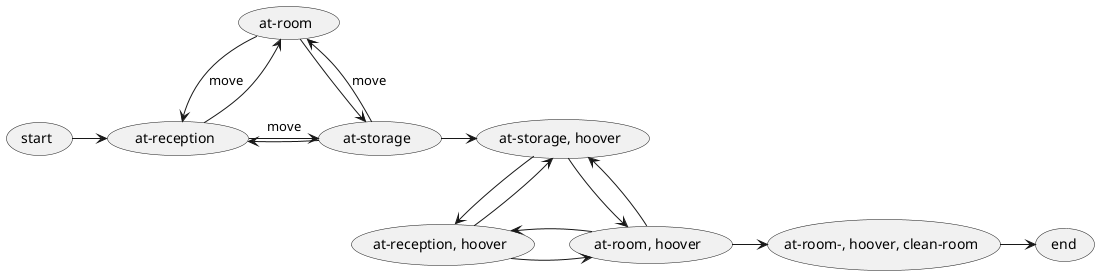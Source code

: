 @startuml graph

(at-reception) as reception
(at-storage) as storage
(at-room) as room
(at-storage, hoover) as storage1
(at-reception, hoover) as reception1
(at-room, hoover) as room1
(at-room-, hoover, clean-room) as room2
(start) as init
(end) as exit
init -> reception
reception -r-> storage: move
reception -u-> room
room -> reception: move
room -> storage
storage -> room: move
storage -> reception
storage -> storage1
storage1 -d-> reception1
storage1 -> room1
reception1 -> storage1
reception1 -> room1
room1 -> storage1
room1 -> reception1
room1 -> room2
room2 -> exit

@enduml